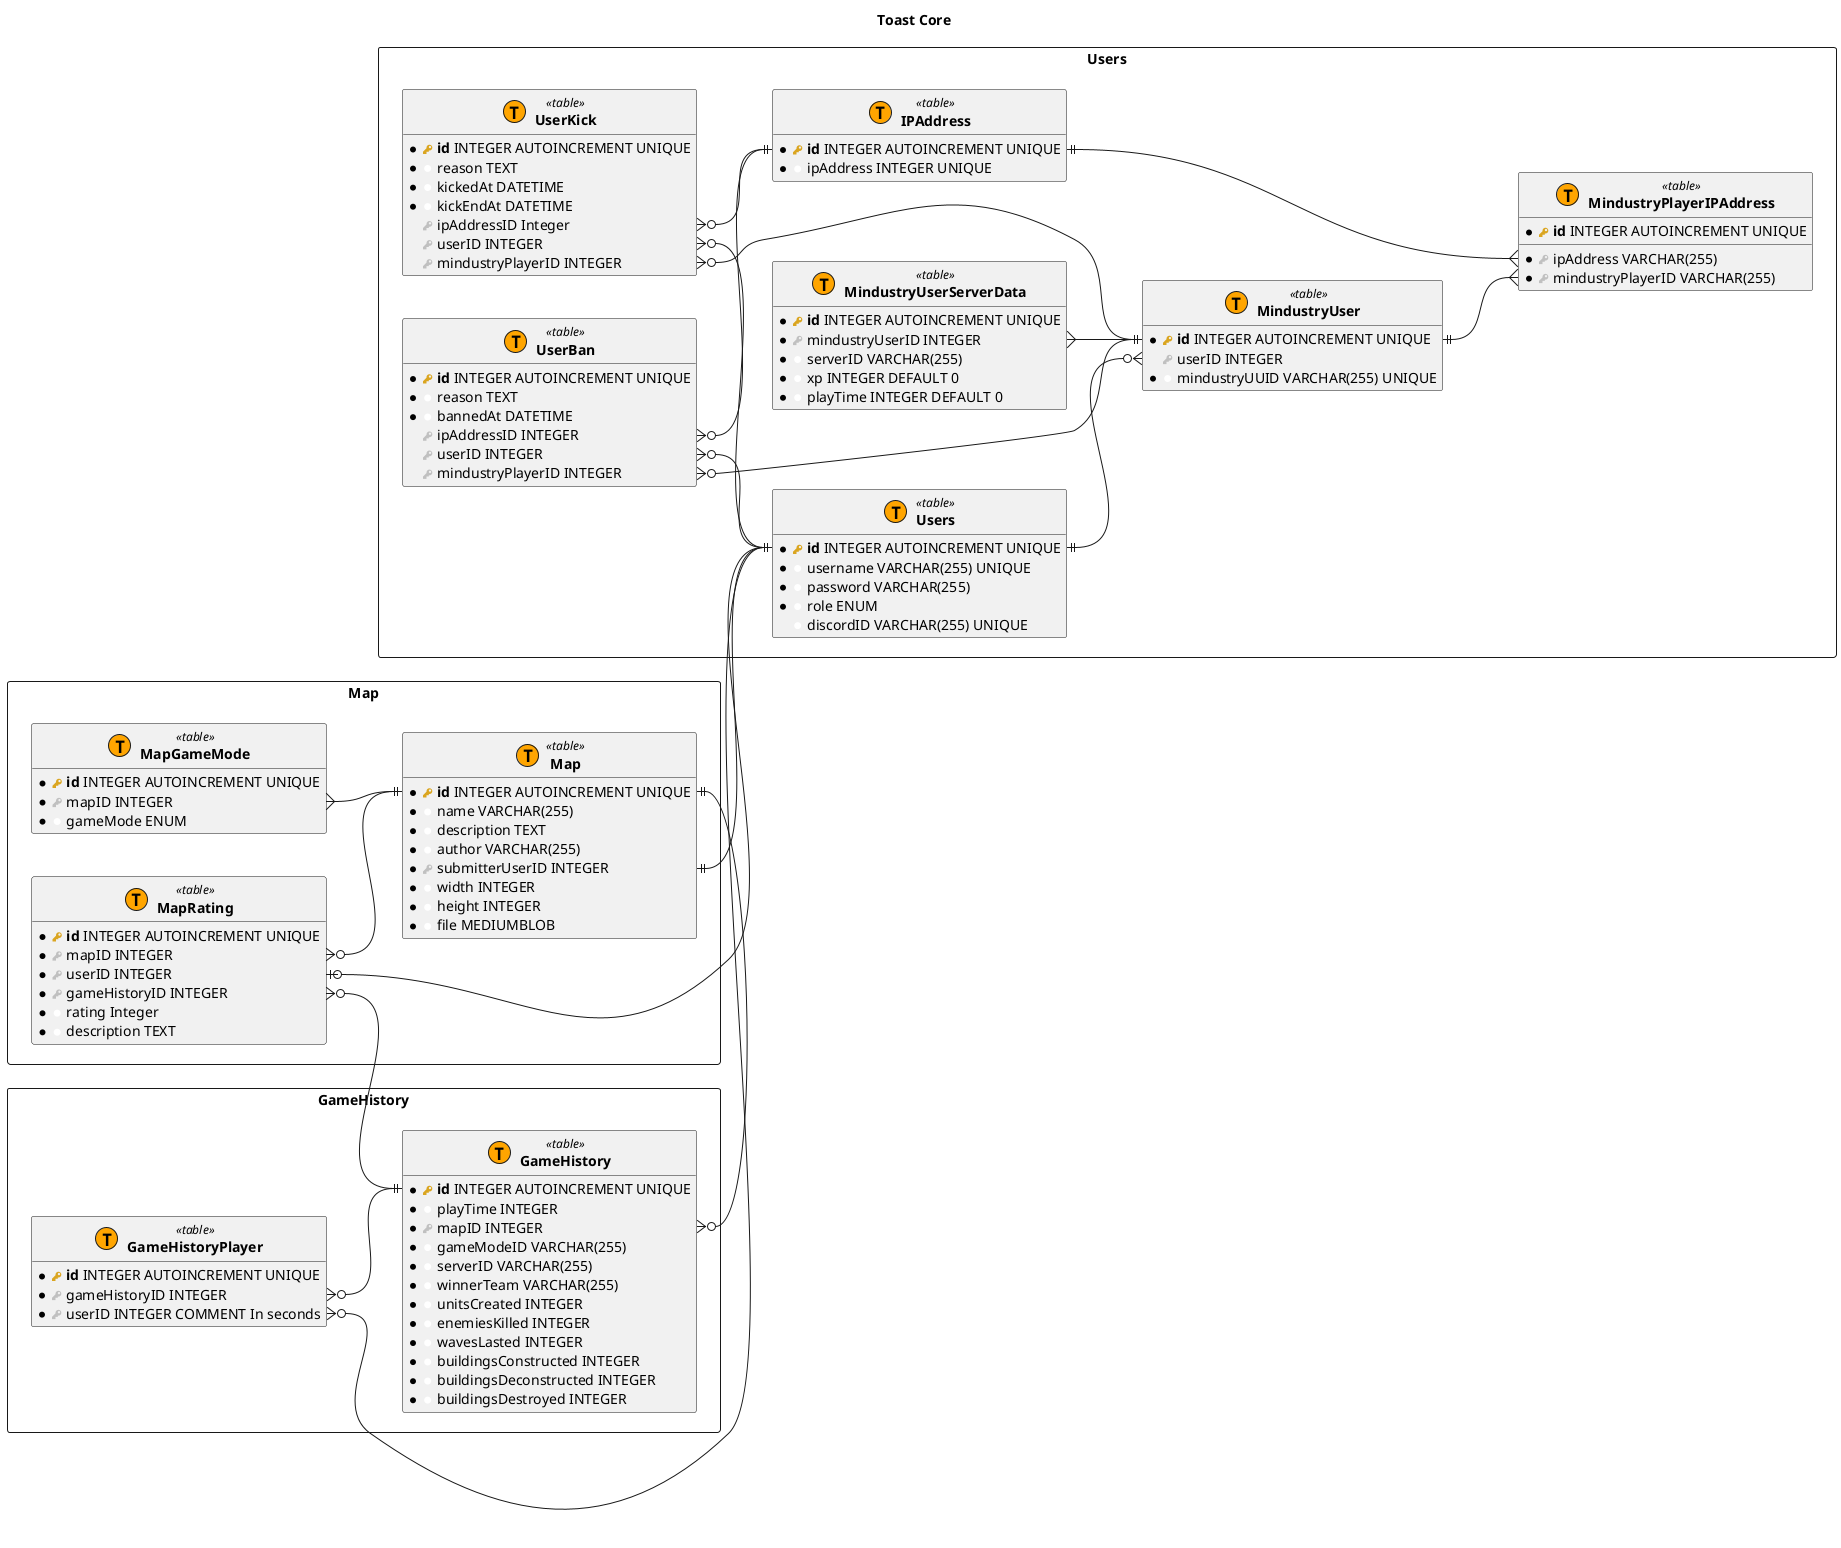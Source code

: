 @startuml

hide empty methods

!procedure $schema($name)
package "$name" as $name <<Rectangle>>
!endprocedure

!procedure $table($name)
entity "<b>$name</b>" as $name << (T, Orange) table >>
!endprocedure

!procedure $view($name)
entity "<b>$name</b>" as $name << (V, Aquamarine) view >>
!endprocedure

!procedure $pk($name)
<color:#GoldenRod><&key></color> <b>$name</b>
!endprocedure

!procedure $fk($name)
<color:#Silver><&key></color> $name
!endprocedure

!procedure $column($name)
{field} <color:#White><&media-record></color> $name
!endprocedure

title "Toast Core"

left to right direction

$schema("Users") {
    $table("Users") {
        * $pk("id") INTEGER AUTOINCREMENT UNIQUE
        * $column("username") VARCHAR(255) UNIQUE
        * $column("password") VARCHAR(255)
        * $column("role") ENUM
          $column("discordID") VARCHAR(255) UNIQUE
    }

    $table("MindustryUserServerData") {
        * $pk("id") INTEGER AUTOINCREMENT UNIQUE
        * $fk("mindustryUserID") INTEGER
        * $column("serverID") VARCHAR(255)
        * $column("xp") INTEGER DEFAULT 0
        * $column("playTime") INTEGER DEFAULT 0
    }

    $table("MindustryUser") {
        * $pk("id") INTEGER AUTOINCREMENT UNIQUE
          $fk("userID") INTEGER
        * $column("mindustryUUID") VARCHAR(255) UNIQUE
    }

    $table("MindustryPlayerIPAddress") {
        * $pk("id") INTEGER AUTOINCREMENT UNIQUE
        * $fk("ipAddress") VARCHAR(255)
        * $fk("mindustryPlayerID") VARCHAR(255)
    }

    $table("IPAddress") {
        * $pk("id") INTEGER AUTOINCREMENT UNIQUE
        * $column("ipAddress") INTEGER UNIQUE
    }

    $table("UserKick") {
        * $pk("id") INTEGER AUTOINCREMENT UNIQUE
        * $column("reason") TEXT
        * $column("kickedAt") DATETIME
        * $column("kickEndAt") DATETIME
          $fk("ipAddressID") Integer
          $fk("userID") INTEGER
          $fk("mindustryPlayerID") INTEGER
    }

    $table("UserBan") {
        * $pk("id") INTEGER AUTOINCREMENT UNIQUE
        * $column("reason") TEXT
        * $column("bannedAt") DATETIME
          $fk("ipAddressID") INTEGER
          $fk("userID") INTEGER
          $fk("mindustryPlayerID") INTEGER
    }

    Users::id ||--o{ MindustryUser::userID
    MindustryUserServerData::mindustryUserID }--|| MindustryUser::id

    MindustryUser::id ||--{ MindustryPlayerIPAddress::mindustryPlayerID
    IPAddress::id ||--{ MindustryPlayerIPAddress::ipAddress

    UserKick::ipAddressID }o--|| IPAddress::id
    UserKick::userID }o--|| Users::id
    UserKick::mindustryPlayerID }o--|| MindustryUser::id
    UserBan::ipAddressID }o--|| IPAddress::id
    UserBan::userID }o--|| Users::id
    UserBan::mindustryPlayerID }o--|| MindustryUser::id
}

$schema("Map") {
    $table("Map") {
        * $pk("id") INTEGER AUTOINCREMENT UNIQUE
        * $column("name") VARCHAR(255)
        * $column("description") TEXT
        * $column("author") VARCHAR(255)
        * $fk("submitterUserID") INTEGER
        * $column("width") INTEGER
        * $column("height") INTEGER
        * $column("file") MEDIUMBLOB
    }

    $table("MapGameMode") {
        * $pk("id") INTEGER AUTOINCREMENT UNIQUE
        * $fk("mapID") INTEGER
        * $column("gameMode") ENUM
    }

    $table("MapRating") {
        * $pk("id") INTEGER AUTOINCREMENT UNIQUE
        * $fk("mapID") INTEGER
        * $fk("userID") INTEGER
        * $fk("gameHistoryID") INTEGER
        * $column("rating") Integer
        * $column("description") TEXT
    }

    Map::submitterUserID ||--|| Users.Users::id
    MapRating::mapID }o--|| Map::id
    MapRating::userID |o--|| Users.Users::id

    MapGameMode::mapID }--|| Map::id
}

$schema("GameHistory") {
    $table("GameHistory") {
        * $pk("id") INTEGER AUTOINCREMENT UNIQUE
        * $column("playTime") INTEGER
        * $fk("mapID") INTEGER
        * $column("gameModeID") VARCHAR(255)
        * $column("serverID") VARCHAR(255)
        * $column("winnerTeam") VARCHAR(255)
        * $column("unitsCreated") INTEGER
        * $column("enemiesKilled") INTEGER
        * $column("wavesLasted") INTEGER
        * $column("buildingsConstructed") INTEGER
        * $column("buildingsDeconstructed") INTEGER
        * $column("buildingsDestroyed") INTEGER
    }

    $table("GameHistoryPlayer") {
        * $pk("id") INTEGER AUTOINCREMENT UNIQUE
        * $fk("gameHistoryID") INTEGER
        * $fk("userID") INTEGER COMMENT In seconds
    }

    GameHistoryPlayer::gameHistoryID }o--|| GameHistory::id
    GameHistoryPlayer::userID }o--|| Users.Users::id
    GameHistory::mapID }o--|| Map.Map::id
}

Map.MapRating::gameHistoryID }o--|| GameHistory.GameHistory::id

@enduml